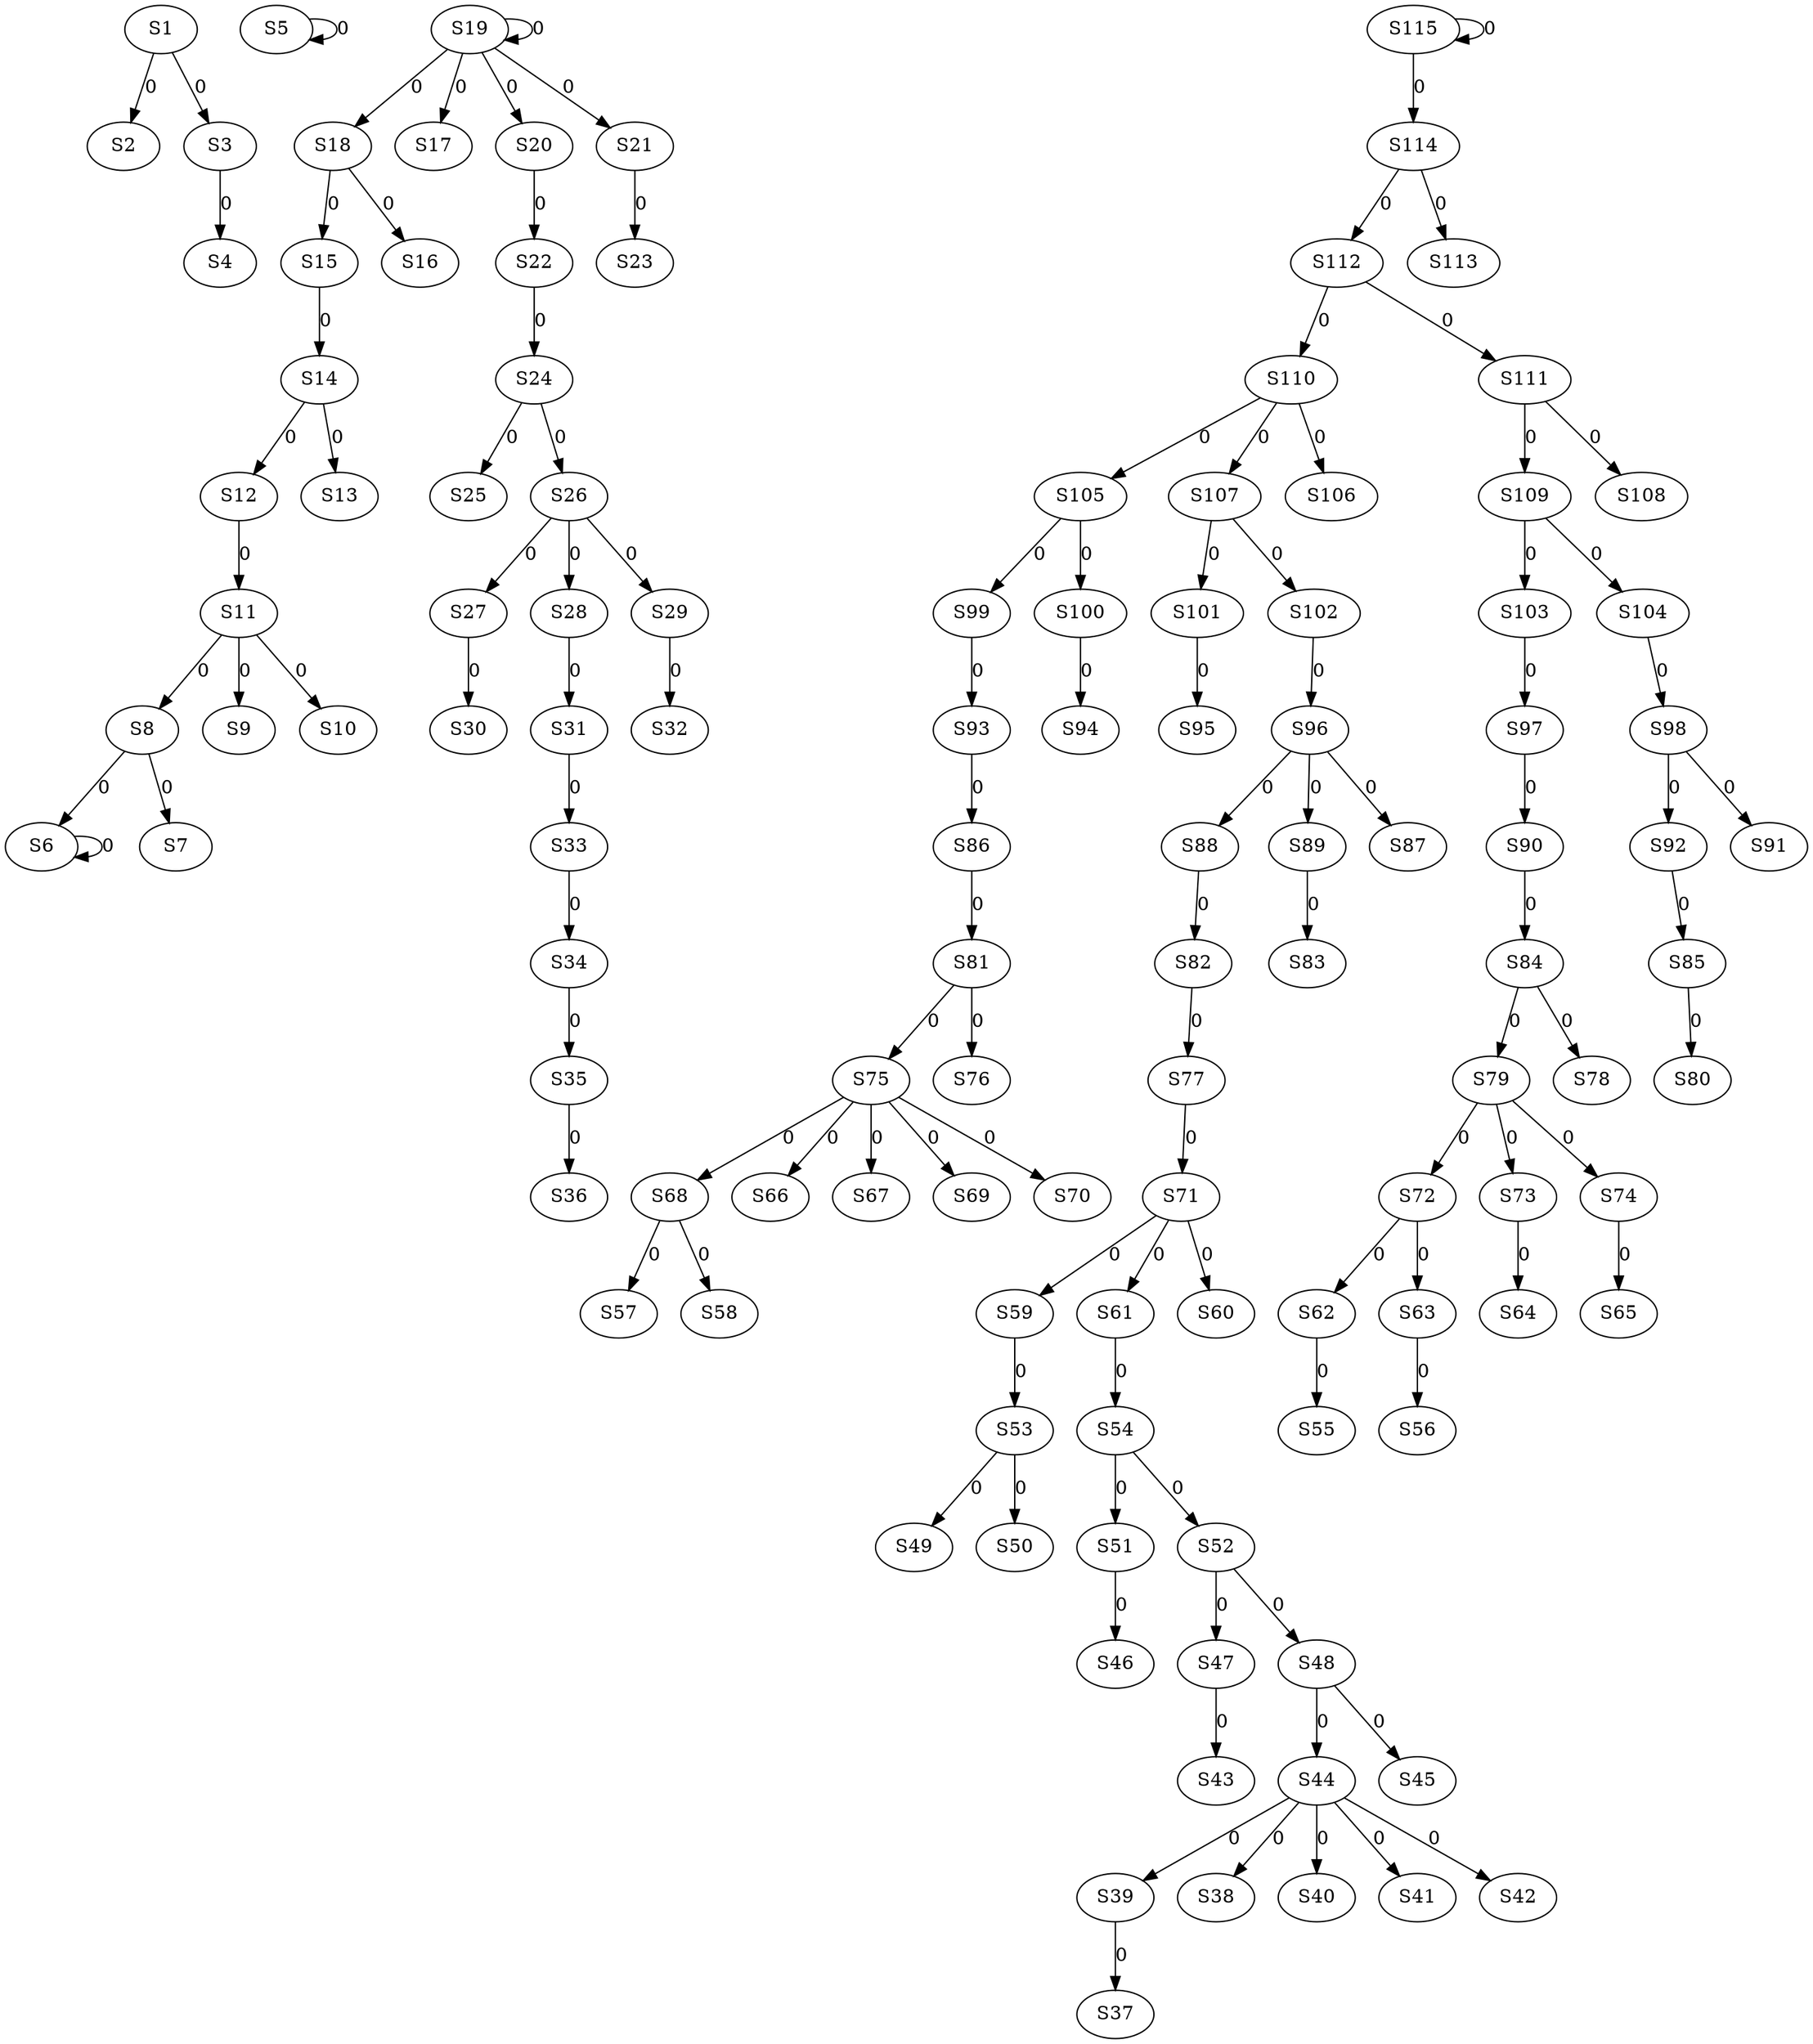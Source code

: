 strict digraph {
	S1 -> S2 [ label = 0 ];
	S1 -> S3 [ label = 0 ];
	S3 -> S4 [ label = 0 ];
	S5 -> S5 [ label = 0 ];
	S6 -> S6 [ label = 0 ];
	S8 -> S7 [ label = 0 ];
	S11 -> S8 [ label = 0 ];
	S11 -> S9 [ label = 0 ];
	S11 -> S10 [ label = 0 ];
	S12 -> S11 [ label = 0 ];
	S14 -> S12 [ label = 0 ];
	S14 -> S13 [ label = 0 ];
	S15 -> S14 [ label = 0 ];
	S18 -> S15 [ label = 0 ];
	S18 -> S16 [ label = 0 ];
	S19 -> S17 [ label = 0 ];
	S19 -> S18 [ label = 0 ];
	S19 -> S19 [ label = 0 ];
	S19 -> S20 [ label = 0 ];
	S19 -> S21 [ label = 0 ];
	S20 -> S22 [ label = 0 ];
	S21 -> S23 [ label = 0 ];
	S22 -> S24 [ label = 0 ];
	S24 -> S25 [ label = 0 ];
	S24 -> S26 [ label = 0 ];
	S26 -> S27 [ label = 0 ];
	S26 -> S28 [ label = 0 ];
	S26 -> S29 [ label = 0 ];
	S27 -> S30 [ label = 0 ];
	S28 -> S31 [ label = 0 ];
	S29 -> S32 [ label = 0 ];
	S31 -> S33 [ label = 0 ];
	S33 -> S34 [ label = 0 ];
	S34 -> S35 [ label = 0 ];
	S35 -> S36 [ label = 0 ];
	S39 -> S37 [ label = 0 ];
	S44 -> S38 [ label = 0 ];
	S44 -> S39 [ label = 0 ];
	S44 -> S40 [ label = 0 ];
	S44 -> S41 [ label = 0 ];
	S44 -> S42 [ label = 0 ];
	S47 -> S43 [ label = 0 ];
	S48 -> S44 [ label = 0 ];
	S48 -> S45 [ label = 0 ];
	S51 -> S46 [ label = 0 ];
	S52 -> S47 [ label = 0 ];
	S52 -> S48 [ label = 0 ];
	S53 -> S49 [ label = 0 ];
	S53 -> S50 [ label = 0 ];
	S54 -> S51 [ label = 0 ];
	S54 -> S52 [ label = 0 ];
	S59 -> S53 [ label = 0 ];
	S61 -> S54 [ label = 0 ];
	S62 -> S55 [ label = 0 ];
	S63 -> S56 [ label = 0 ];
	S68 -> S57 [ label = 0 ];
	S68 -> S58 [ label = 0 ];
	S71 -> S59 [ label = 0 ];
	S71 -> S60 [ label = 0 ];
	S71 -> S61 [ label = 0 ];
	S72 -> S62 [ label = 0 ];
	S72 -> S63 [ label = 0 ];
	S73 -> S64 [ label = 0 ];
	S74 -> S65 [ label = 0 ];
	S75 -> S66 [ label = 0 ];
	S75 -> S67 [ label = 0 ];
	S75 -> S68 [ label = 0 ];
	S75 -> S69 [ label = 0 ];
	S75 -> S70 [ label = 0 ];
	S77 -> S71 [ label = 0 ];
	S79 -> S72 [ label = 0 ];
	S79 -> S73 [ label = 0 ];
	S79 -> S74 [ label = 0 ];
	S81 -> S75 [ label = 0 ];
	S81 -> S76 [ label = 0 ];
	S82 -> S77 [ label = 0 ];
	S84 -> S78 [ label = 0 ];
	S84 -> S79 [ label = 0 ];
	S85 -> S80 [ label = 0 ];
	S86 -> S81 [ label = 0 ];
	S88 -> S82 [ label = 0 ];
	S89 -> S83 [ label = 0 ];
	S90 -> S84 [ label = 0 ];
	S92 -> S85 [ label = 0 ];
	S93 -> S86 [ label = 0 ];
	S96 -> S87 [ label = 0 ];
	S96 -> S88 [ label = 0 ];
	S96 -> S89 [ label = 0 ];
	S97 -> S90 [ label = 0 ];
	S98 -> S91 [ label = 0 ];
	S98 -> S92 [ label = 0 ];
	S99 -> S93 [ label = 0 ];
	S100 -> S94 [ label = 0 ];
	S101 -> S95 [ label = 0 ];
	S102 -> S96 [ label = 0 ];
	S103 -> S97 [ label = 0 ];
	S104 -> S98 [ label = 0 ];
	S105 -> S99 [ label = 0 ];
	S105 -> S100 [ label = 0 ];
	S107 -> S101 [ label = 0 ];
	S107 -> S102 [ label = 0 ];
	S109 -> S103 [ label = 0 ];
	S109 -> S104 [ label = 0 ];
	S110 -> S105 [ label = 0 ];
	S110 -> S106 [ label = 0 ];
	S110 -> S107 [ label = 0 ];
	S111 -> S108 [ label = 0 ];
	S111 -> S109 [ label = 0 ];
	S112 -> S110 [ label = 0 ];
	S112 -> S111 [ label = 0 ];
	S114 -> S112 [ label = 0 ];
	S114 -> S113 [ label = 0 ];
	S115 -> S114 [ label = 0 ];
	S115 -> S115 [ label = 0 ];
	S8 -> S6 [ label = 0 ];
}